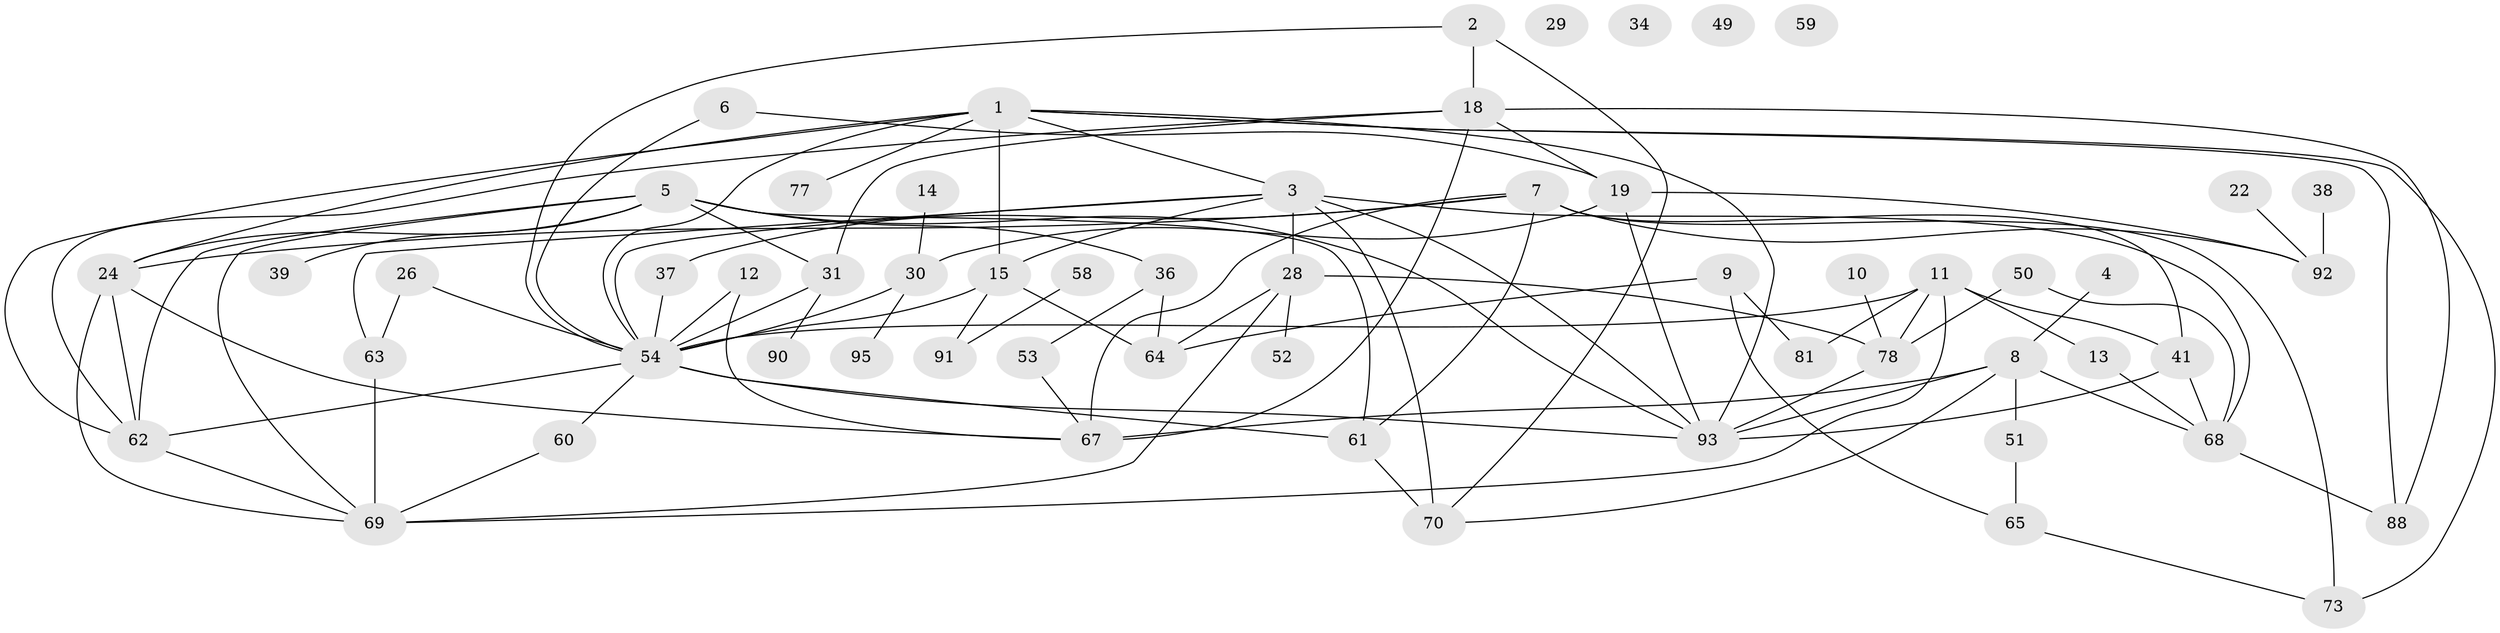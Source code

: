 // original degree distribution, {2: 0.2653061224489796, 4: 0.16326530612244897, 1: 0.20408163265306123, 3: 0.14285714285714285, 8: 0.02040816326530612, 5: 0.09183673469387756, 0: 0.030612244897959183, 9: 0.01020408163265306, 7: 0.02040816326530612, 6: 0.05102040816326531}
// Generated by graph-tools (version 1.1) at 2025/16/03/04/25 18:16:37]
// undirected, 58 vertices, 103 edges
graph export_dot {
graph [start="1"]
  node [color=gray90,style=filled];
  1 [super="+44"];
  2 [super="+21"];
  3 [super="+48+23"];
  4 [super="+46"];
  5 [super="+57"];
  6 [super="+17"];
  7 [super="+25+42+45"];
  8 [super="+74+27+20"];
  9;
  10;
  11 [super="+71+55"];
  12;
  13 [super="+32"];
  14;
  15 [super="+16"];
  18 [super="+84"];
  19;
  22;
  24 [super="+56"];
  26;
  28 [super="+33+35+47"];
  29;
  30;
  31 [super="+43"];
  34;
  36 [super="+40"];
  37 [super="+85"];
  38;
  39;
  41;
  49 [super="+87"];
  50;
  51 [super="+72"];
  52;
  53;
  54 [super="+79+76+66"];
  58 [super="+80"];
  59;
  60;
  61 [super="+97"];
  62 [super="+86"];
  63;
  64;
  65;
  67 [super="+75"];
  68;
  69;
  70 [super="+82"];
  73;
  77;
  78;
  81;
  88;
  90;
  91;
  92 [super="+94"];
  93 [super="+96"];
  95;
  1 -- 62;
  1 -- 73;
  1 -- 77;
  1 -- 15;
  1 -- 88;
  1 -- 93;
  1 -- 3;
  1 -- 24;
  1 -- 54;
  2 -- 70;
  2 -- 18;
  2 -- 54;
  3 -- 28;
  3 -- 70 [weight=2];
  3 -- 68;
  3 -- 63;
  3 -- 93;
  3 -- 15;
  3 -- 54;
  4 -- 8;
  5 -- 69;
  5 -- 93;
  5 -- 36;
  5 -- 39;
  5 -- 24;
  5 -- 61;
  5 -- 62;
  5 -- 31;
  6 -- 19;
  6 -- 54;
  7 -- 24 [weight=2];
  7 -- 73;
  7 -- 37;
  7 -- 41;
  7 -- 61;
  7 -- 92;
  7 -- 67;
  8 -- 68;
  8 -- 93;
  8 -- 51;
  8 -- 67 [weight=2];
  8 -- 70;
  9 -- 64;
  9 -- 65;
  9 -- 81;
  10 -- 78;
  11 -- 69;
  11 -- 78;
  11 -- 13;
  11 -- 54;
  11 -- 81;
  11 -- 41;
  12 -- 67;
  12 -- 54;
  13 -- 68;
  14 -- 30;
  15 -- 91;
  15 -- 64;
  15 -- 54;
  18 -- 67;
  18 -- 19;
  18 -- 88;
  18 -- 62;
  18 -- 31;
  19 -- 30;
  19 -- 93;
  19 -- 92;
  22 -- 92;
  24 -- 67;
  24 -- 69;
  24 -- 62;
  26 -- 63;
  26 -- 54;
  28 -- 69;
  28 -- 78;
  28 -- 64;
  28 -- 52;
  30 -- 95;
  30 -- 54;
  31 -- 54;
  31 -- 90;
  36 -- 64;
  36 -- 53;
  37 -- 54;
  38 -- 92;
  41 -- 68;
  41 -- 93;
  50 -- 68;
  50 -- 78;
  51 -- 65;
  53 -- 67;
  54 -- 93;
  54 -- 60;
  54 -- 61;
  54 -- 62;
  58 -- 91;
  60 -- 69;
  61 -- 70;
  62 -- 69;
  63 -- 69;
  65 -- 73;
  68 -- 88;
  78 -- 93;
}
